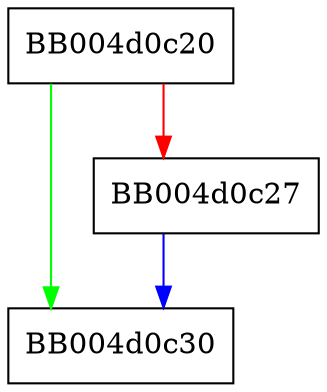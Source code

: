 digraph init_server_cert_type {
  node [shape="box"];
  graph [splines=ortho];
  BB004d0c20 -> BB004d0c30 [color="green"];
  BB004d0c20 -> BB004d0c27 [color="red"];
  BB004d0c27 -> BB004d0c30 [color="blue"];
}